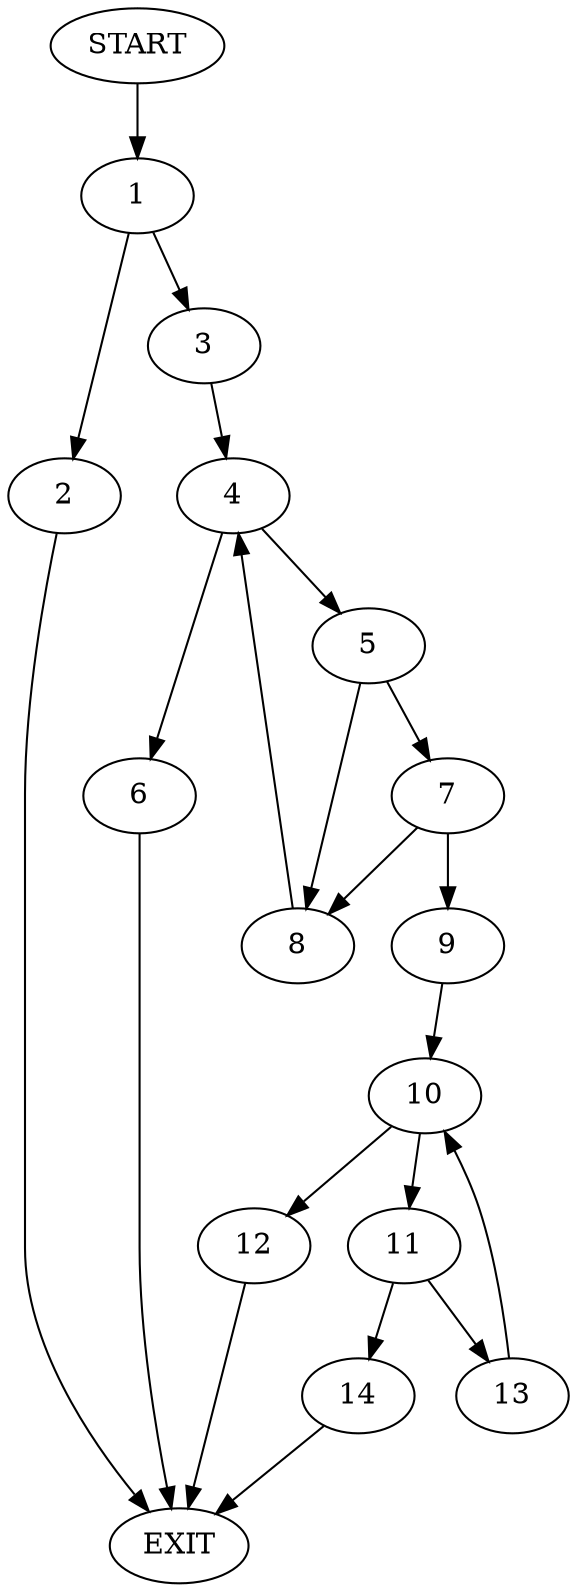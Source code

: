 digraph {
0 [label="START"]
15 [label="EXIT"]
0 -> 1
1 -> 2
1 -> 3
2 -> 15
3 -> 4
4 -> 5
4 -> 6
5 -> 7
5 -> 8
6 -> 15
8 -> 4
7 -> 9
7 -> 8
9 -> 10
10 -> 11
10 -> 12
12 -> 15
11 -> 13
11 -> 14
14 -> 15
13 -> 10
}
